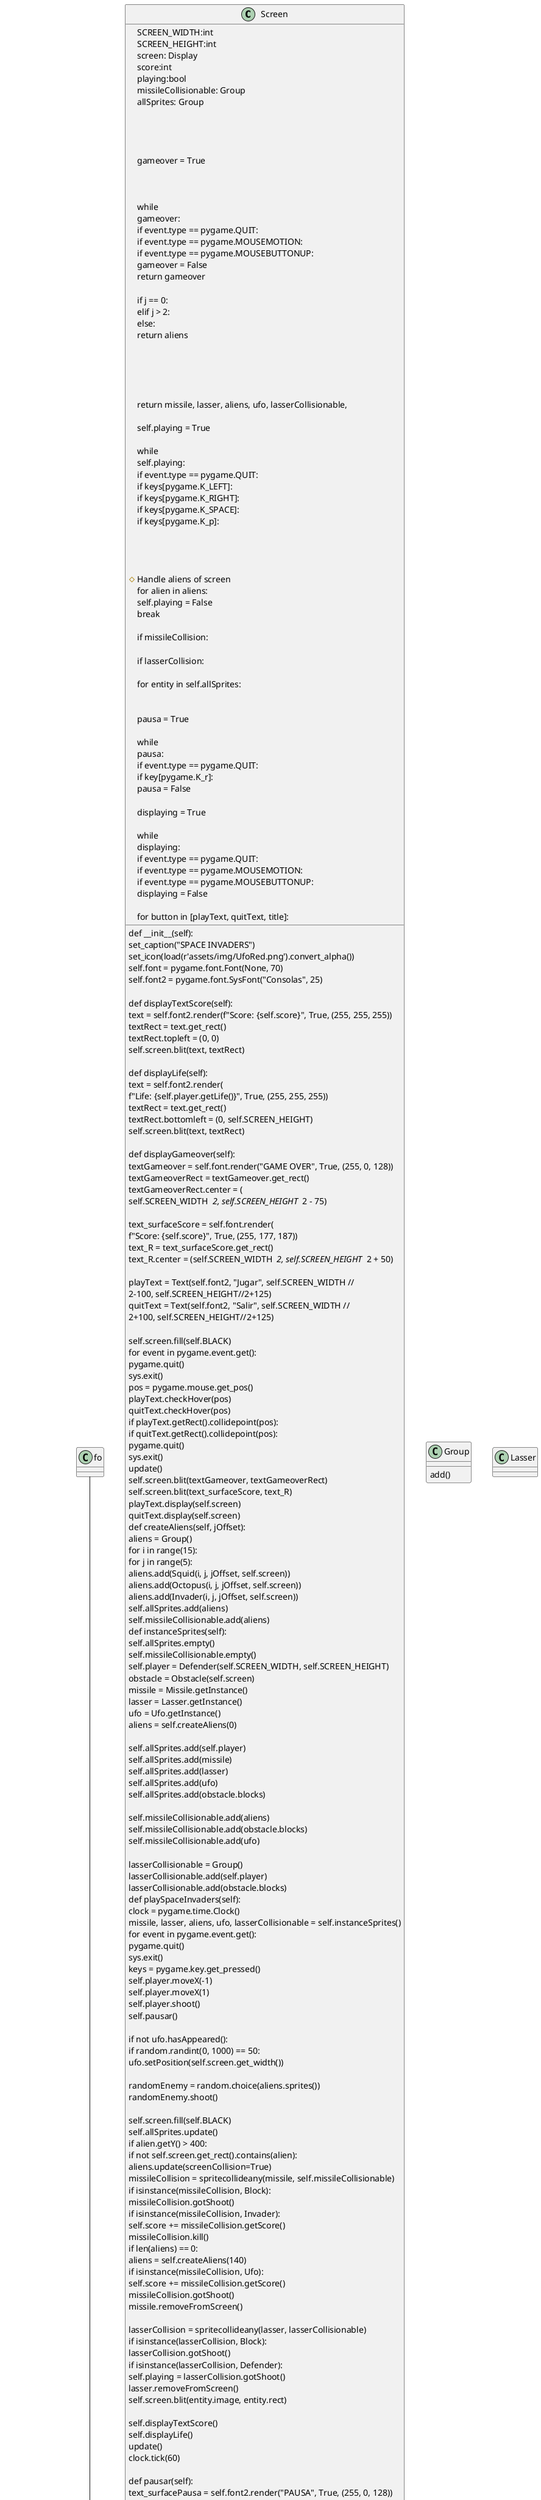 @startuml SpaceInvaders
class Screen{
    SCREEN_WIDTH:int
    SCREEN_HEIGHT:int
    screen: Display
    score:int
    playing:bool
    missileCollisionable: Group
    allSprites: Group

    def __init__(self):
    set_caption("SPACE INVADERS")
    set_icon(load(r'assets/img/UfoRed.png').convert_alpha())
    self.font = pygame.font.Font(None, 70)
    self.font2 = pygame.font.SysFont("Consolas", 25)

    def displayTextScore(self):
    text = self.font2.render(f"Score: {self.score}", True, (255, 255, 255))
    textRect = text.get_rect()
    textRect.topleft = (0, 0)
    self.screen.blit(text, textRect)

    def displayLife(self):
    text = self.font2.render(
    f"Life: {self.player.getLife()}", True, (255, 255, 255))
    textRect = text.get_rect()
    textRect.bottomleft = (0, self.SCREEN_HEIGHT)
    self.screen.blit(text, textRect)

    def displayGameover(self):
    gameover = True
    textGameover = self.font.render("GAME OVER", True, (255, 0, 128))
    textGameoverRect = textGameover.get_rect()
    textGameoverRect.center = (
    self.SCREEN_WIDTH // 2, self.SCREEN_HEIGHT // 2 - 75)

    text_surfaceScore = self.font.render(
    f"Score: {self.score}", True, (255, 177, 187))
    text_R = text_surfaceScore.get_rect()
    text_R.center = (self.SCREEN_WIDTH // 2, self.SCREEN_HEIGHT // 2 + 50)

    playText = Text(self.font2, "Jugar", self.SCREEN_WIDTH //
    2-100, self.SCREEN_HEIGHT//2+125)
    quitText = Text(self.font2, "Salir", self.SCREEN_WIDTH //
    2+100, self.SCREEN_HEIGHT//2+125)

    self.screen.fill(self.BLACK)
    while
        gameover:
        for event in pygame.event.get():
        if event.type == pygame.QUIT:
        pygame.quit()
        sys.exit()
        pos = pygame.mouse.get_pos()
        if event.type == pygame.MOUSEMOTION:
        playText.checkHover(pos)
        quitText.checkHover(pos)
        if event.type == pygame.MOUSEBUTTONUP:
        if playText.getRect().collidepoint(pos):
        gameover = False
        if quitText.getRect().collidepoint(pos):
        pygame.quit()
        sys.exit()
        update()
        self.screen.blit(textGameover, textGameoverRect)
        self.screen.blit(text_surfaceScore, text_R)
        playText.display(self.screen)
        quitText.display(self.screen)
        return gameover

        def createAliens(self, jOffset):
        aliens = Group()
        for i in range(15):
        for j in range(5):
        if j == 0:
        aliens.add(Squid(i, j, jOffset, self.screen))
        elif j > 2:
        aliens.add(Octopus(i, j, jOffset, self.screen))
        else:
        aliens.add(Invader(i, j, jOffset, self.screen))
        self.allSprites.add(aliens)
        self.missileCollisionable.add(aliens)
        return aliens

        def instanceSprites(self):
        self.allSprites.empty()
        self.missileCollisionable.empty()
        self.player = Defender(self.SCREEN_WIDTH, self.SCREEN_HEIGHT)
        obstacle = Obstacle(self.screen)
        missile = Missile.getInstance()
        lasser = Lasser.getInstance()
        ufo = Ufo.getInstance()
        aliens = self.createAliens(0)

        self.allSprites.add(self.player)
        self.allSprites.add(missile)
        self.allSprites.add(lasser)
        self.allSprites.add(ufo)
        self.allSprites.add(obstacle.blocks)

        self.missileCollisionable.add(aliens)
        self.missileCollisionable.add(obstacle.blocks)
        self.missileCollisionable.add(ufo)

        lasserCollisionable = Group()
        lasserCollisionable.add(self.player)
        lasserCollisionable.add(obstacle.blocks)

        return missile, lasser, aliens, ufo, lasserCollisionable,

        def playSpaceInvaders(self):
        self.playing = True
        clock = pygame.time.Clock()
        missile, lasser, aliens, ufo, lasserCollisionable = self.instanceSprites()

        while
            self.playing:
            for event in pygame.event.get():
            if event.type == pygame.QUIT:
            pygame.quit()
            sys.exit()
            keys = pygame.key.get_pressed()
            if keys[pygame.K_LEFT]:
            self.player.moveX(-1)
            if keys[pygame.K_RIGHT]:
            self.player.moveX(1)
            if keys[pygame.K_SPACE]:
            self.player.shoot()
            if keys[pygame.K_p]:
            self.pausar()

            if not ufo.hasAppeared():
            if random.randint(0, 1000) == 50:
            ufo.setPosition(self.screen.get_width())

            randomEnemy = random.choice(aliens.sprites())
            randomEnemy.shoot()

            self.screen.fill(self.BLACK)
            self.allSprites.update()

            # Handle aliens of screen
            for alien in aliens:
            if alien.getY() > 400:
            self.playing = False
            if not self.screen.get_rect().contains(alien):
            aliens.update(screenCollision=True)
            break

                missileCollision = spritecollideany(missile, self.missileCollisionable)
                if missileCollision:
                if isinstance(missileCollision, Block):
                missileCollision.gotShoot()
                if isinstance(missileCollision, Invader):
                self.score += missileCollision.getScore()
                missileCollision.kill()
                if len(aliens) == 0:
                aliens = self.createAliens(140)
                if isinstance(missileCollision, Ufo):
                self.score += missileCollision.getScore()
                missileCollision.gotShoot()
                missile.removeFromScreen()

                lasserCollision = spritecollideany(lasser, lasserCollisionable)
                if lasserCollision:
                if isinstance(lasserCollision, Block):
                lasserCollision.gotShoot()
                if isinstance(lasserCollision, Defender):
                self.playing = lasserCollision.gotShoot()
                lasser.removeFromScreen()

                for entity in self.allSprites:
                self.screen.blit(entity.image, entity.rect)

                self.displayTextScore()
                self.displayLife()
                update()
                clock.tick(60)

                def pausar(self):
                pausa = True
                text_surfacePausa = self.font2.render("PAUSA", True, (255, 0, 128))
                text_pausa = text_surfacePausa.get_rect()
                text_pausa.center = (self.SCREEN_WIDTH // 2,
                self.SCREEN_HEIGHT // 2 - 50)
                text_surfaceR = self.font2.render(
                "Presiona la tecla R para continuar", True, (255, 177, 187))
                text_R = text_surfaceR.get_rect()
                text_R.center = (self.SCREEN_WIDTH // 2, self.SCREEN_HEIGHT // 2 + 50)

                while
                    pausa:
                    self.screen.blit(text_surfacePausa, text_pausa)
                    self.screen.blit(text_surfaceR, text_R)
                    update()
                    for event in pygame.event.get():
                    if event.type == pygame.QUIT:
                    pygame.quit()
                    sys.exit()
                    key = pygame.key.get_pressed()
                    if key[pygame.K_r]:
                    pausa = False

                    def displayStartScreen(self):
                    displaying = True
                    self.screen.fill(self.BLACK)
                    self.font = pygame.font.SysFont("Consolas", 75)
                    self.font2 = pygame.font.SysFont("Consolas", 40)
                    title = Text(self.font, "SPACE INVADERS",
                    self.SCREEN_WIDTH//2, self.SCREEN_HEIGHT//2-50)
                    playText = Text(self.font2, "Jugar", self.SCREEN_WIDTH //
                    2, self.SCREEN_HEIGHT//2+50)
                    quitText = Text(self.font2, "Salir", self.SCREEN_WIDTH //
                    2, self.SCREEN_HEIGHT//2+100)

                    while
                        displaying:
                        for event in pygame.event.get():
                        if event.type == pygame.QUIT:
                        pygame.quit()
                        sys.exit()
                        pos = pygame.mouse.get_pos()
                        if event.type == pygame.MOUSEMOTION:
                        playText.checkHover(pos)
                        quitText.checkHover(pos)
                        if event.type == pygame.MOUSEBUTTONUP:
                        if playText.getRect().collidepoint(pos):
                        displaying = False
                        if quitText.getRect().collidepoint(pos):
                        pygame.quit()
                        sys.exit()

                        for button in [playText, quitText, title]:
                        button.display(self.screen)
                        update()

                    }

                    class Group{
                        add()
                    }
                    class Sprite{
                        update()
                    }

                    class Block
                    class Lasser
                    Class Missile
                    Class Ufo
                    Class Defender
                    Class Invader
                    Class Squid
                    Class Octopus
                    Class Button
                    class Obstacle
                    Class Defender

                    Sprite<|--Block
                    Sprite<|--Lasser
                    Sprite<|--Missile
                    Sprite<|--Ufo
                    Sprite<|--Invader
                    Invader<|--Squid
                    Invader<|--Octopus




                    @enduml